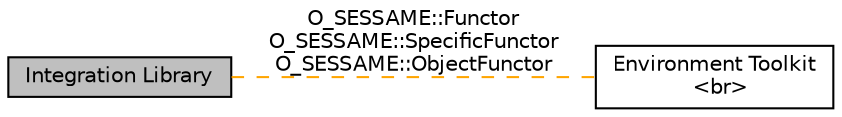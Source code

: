 digraph "Integration Library"
{
  edge [fontname="Helvetica",fontsize="10",labelfontname="Helvetica",labelfontsize="10"];
  node [fontname="Helvetica",fontsize="10",shape=box];
  rankdir=LR;
  Node2 [label="Environment Toolkit\l  \<br\>",height=0.2,width=0.4,color="black", fillcolor="white", style="filled",URL="$group__EnvironmentToolkit.html",tooltip=" "];
  Node1 [label="Integration Library",height=0.2,width=0.4,color="black", fillcolor="grey75", style="filled", fontcolor="black",tooltip=" "];
  Node1->Node2 [shape=plaintext, label="O_SESSAME::Functor\nO_SESSAME::SpecificFunctor\nO_SESSAME::ObjectFunctor", color="orange", dir="none", style="dashed"];
}

